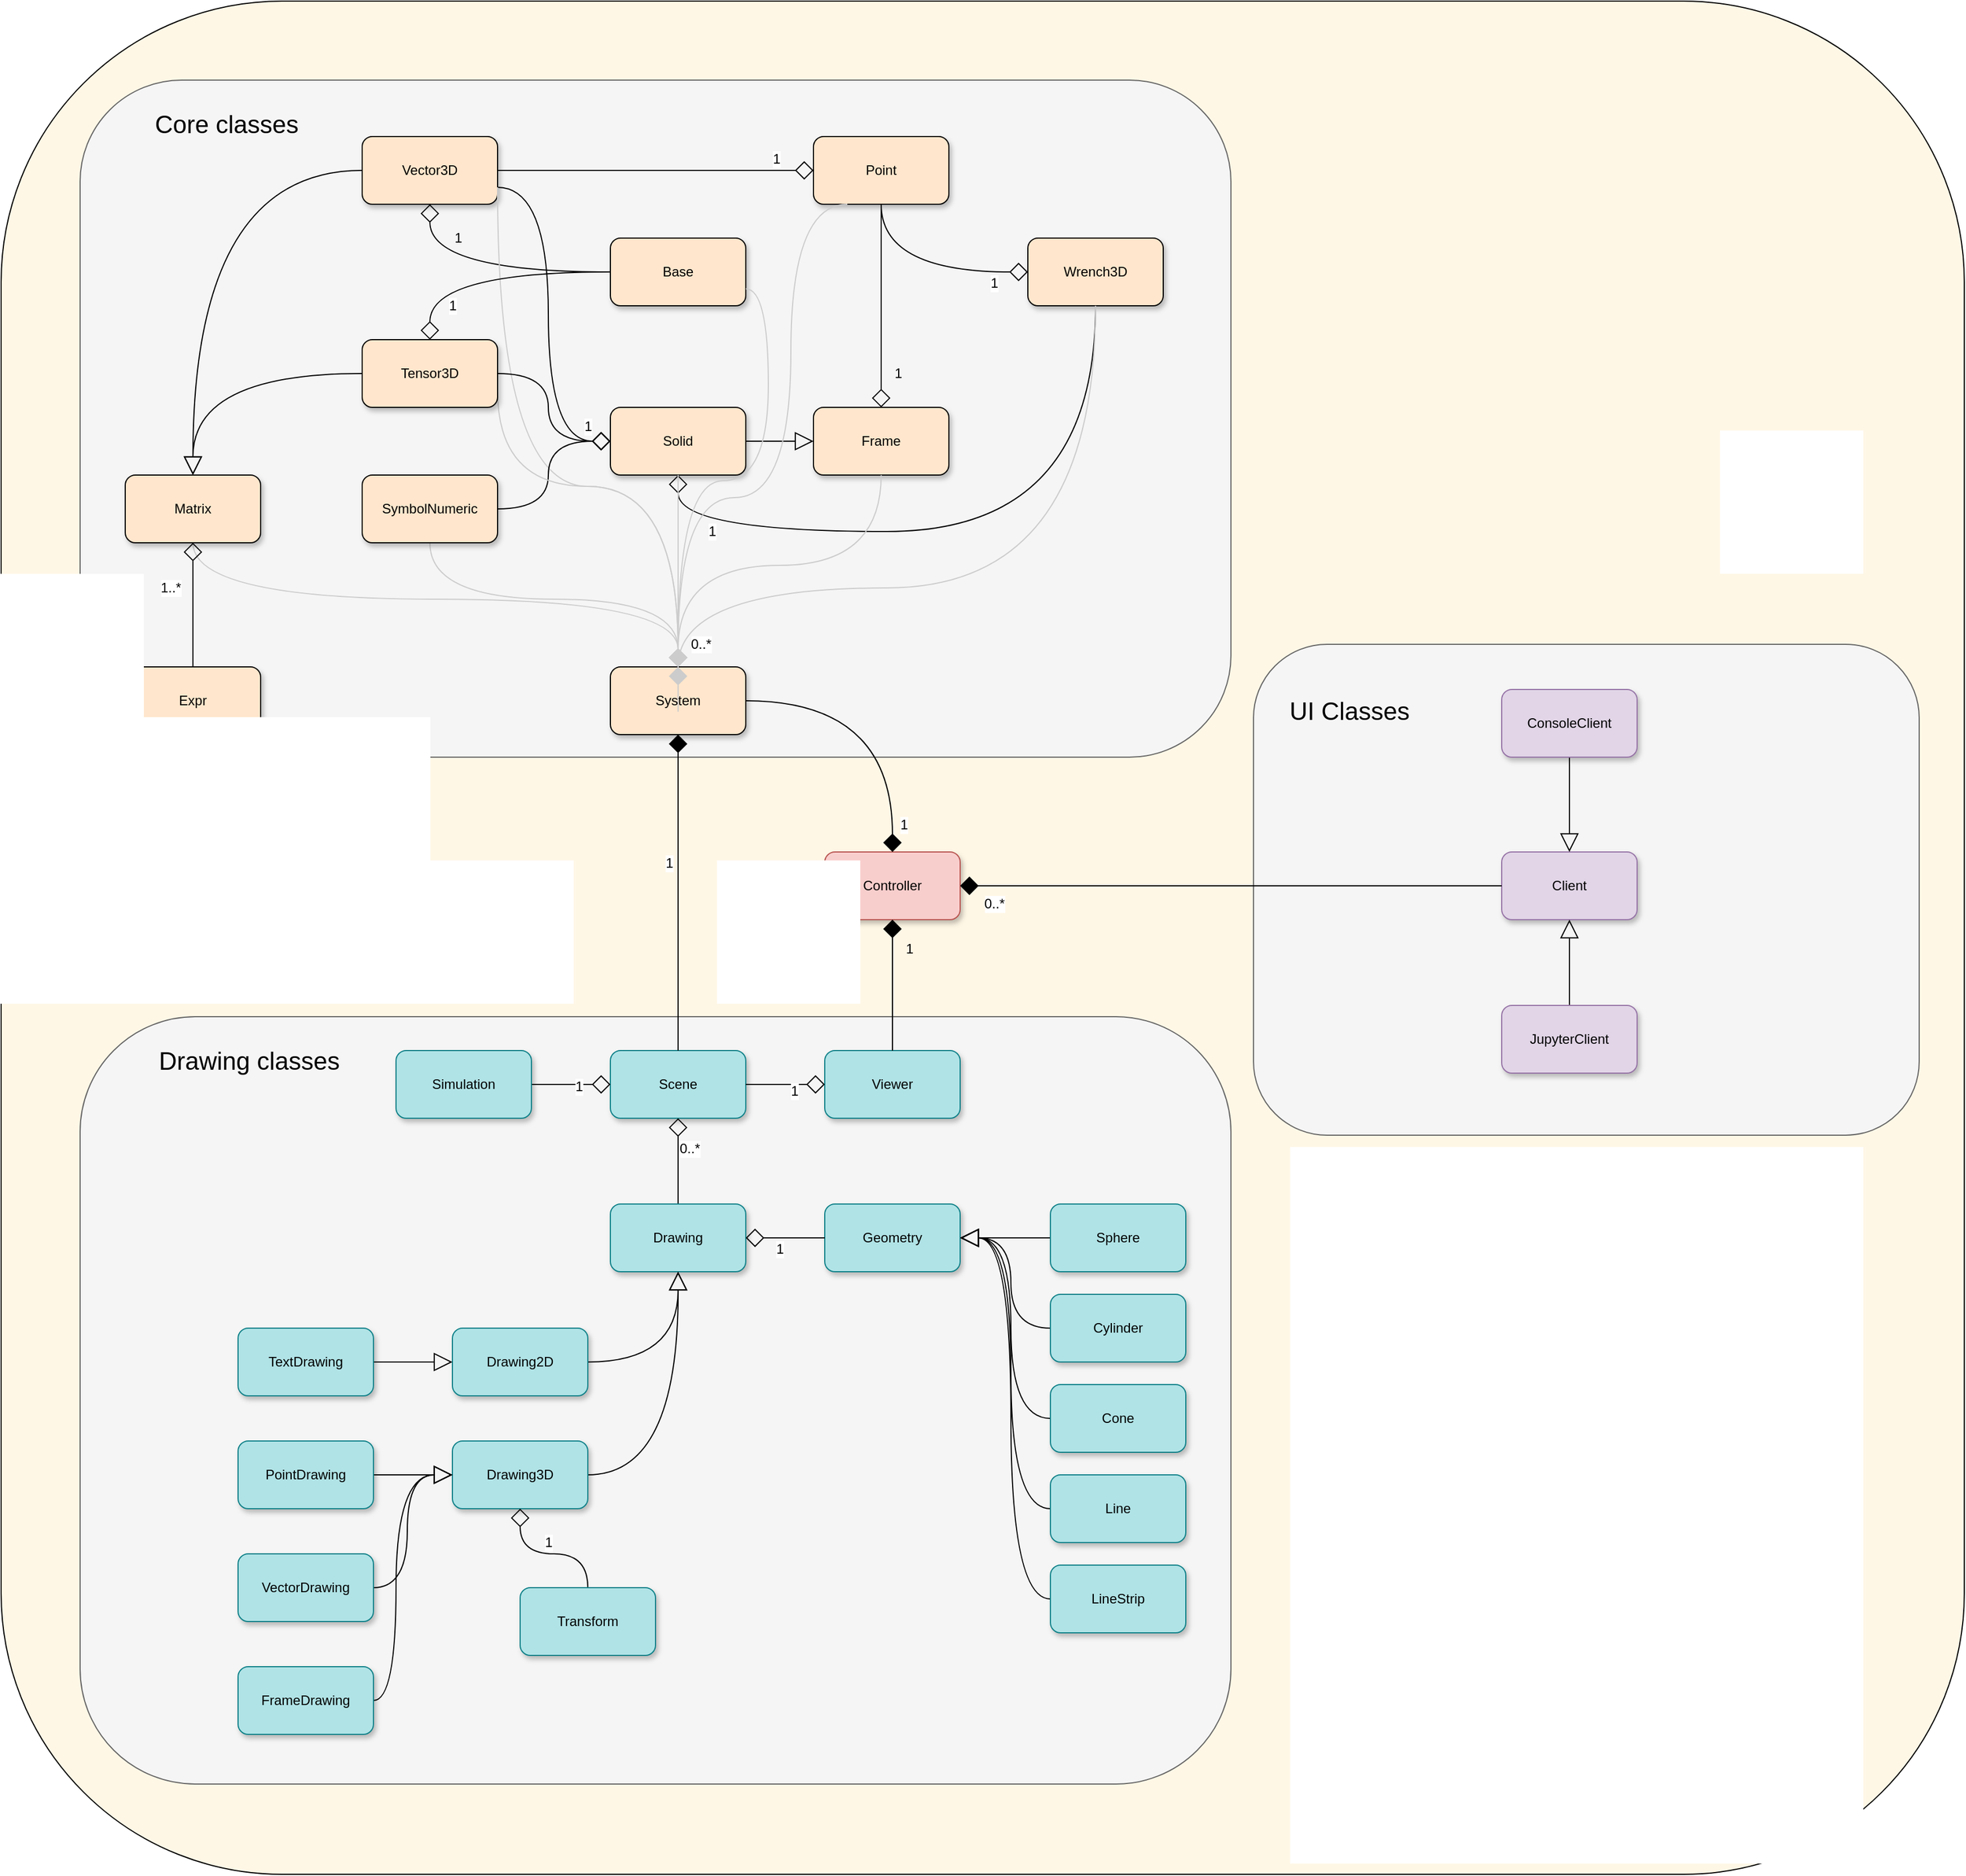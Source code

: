 <mxfile version="12.2.2" type="device" pages="1"><diagram id="jQUFaUFxUp1um-LLoZFN" name="Page-1"><mxGraphModel dx="1326" dy="940" grid="1" gridSize="10" guides="1" tooltips="1" connect="1" arrows="1" fold="1" page="1" pageScale="1" pageWidth="827" pageHeight="1169" math="0" shadow="0"><root><mxCell id="0"/><mxCell id="1" parent="0"/><mxCell id="CZpw75z-2LSkWzYETXVg-29" value="" style="rounded=1;whiteSpace=wrap;html=1;fillColor=#FFF7E6;" vertex="1" parent="1"><mxGeometry x="140" y="90" width="1740" height="1660" as="geometry"/></mxCell><mxCell id="CZpw75z-2LSkWzYETXVg-1" value="Controller" style="rounded=1;whiteSpace=wrap;html=1;fillColor=#f8cecc;strokeColor=#b85450;glass=0;shadow=1;comic=0;" vertex="1" parent="1"><mxGeometry x="870" y="844" width="120" height="60" as="geometry"/></mxCell><mxCell id="CZpw75z-2LSkWzYETXVg-5" value="" style="group" vertex="1" connectable="0" parent="1"><mxGeometry x="210" y="990" width="1020" height="680" as="geometry"/></mxCell><mxCell id="J6XcEcG9k9KOmh4SESpd-119" value="" style="rounded=1;whiteSpace=wrap;html=1;fillColor=#f5f5f5;strokeColor=#666666;fontColor=#333333;" parent="CZpw75z-2LSkWzYETXVg-5" vertex="1"><mxGeometry width="1020" height="680" as="geometry"/></mxCell><mxCell id="J6XcEcG9k9KOmh4SESpd-80" value="Scene" style="rounded=1;whiteSpace=wrap;html=1;fillColor=#b0e3e6;strokeColor=#0e8088;glass=0;shadow=1;comic=0;" parent="CZpw75z-2LSkWzYETXVg-5" vertex="1"><mxGeometry x="470" y="30" width="120" height="60" as="geometry"/></mxCell><mxCell id="J6XcEcG9k9KOmh4SESpd-81" value="Viewer" style="rounded=1;whiteSpace=wrap;html=1;fillColor=#b0e3e6;strokeColor=#0e8088;glass=0;shadow=1;comic=0;" parent="CZpw75z-2LSkWzYETXVg-5" vertex="1"><mxGeometry x="660" y="30" width="120" height="60" as="geometry"/></mxCell><mxCell id="J6XcEcG9k9KOmh4SESpd-76" style="edgeStyle=orthogonalEdgeStyle;curved=1;rounded=0;orthogonalLoop=1;jettySize=auto;html=1;exitX=1;exitY=0.5;exitDx=0;exitDy=0;entryX=0;entryY=0.5;entryDx=0;entryDy=0;endArrow=diamond;endFill=0;endSize=14;strokeWidth=1;" parent="CZpw75z-2LSkWzYETXVg-5" source="J6XcEcG9k9KOmh4SESpd-80" target="J6XcEcG9k9KOmh4SESpd-81" edge="1"><mxGeometry relative="1" as="geometry"><Array as="points"><mxPoint x="630" y="60"/><mxPoint x="630" y="60"/></Array></mxGeometry></mxCell><mxCell id="J6XcEcG9k9KOmh4SESpd-77" value="1" style="text;html=1;resizable=0;points=[];align=center;verticalAlign=middle;labelBackgroundColor=#ffffff;" parent="J6XcEcG9k9KOmh4SESpd-76" vertex="1" connectable="0"><mxGeometry x="0.288" y="-1" relative="1" as="geometry"><mxPoint x="-2" y="5" as="offset"/></mxGeometry></mxCell><mxCell id="J6XcEcG9k9KOmh4SESpd-83" value="Geometry" style="rounded=1;whiteSpace=wrap;html=1;fillColor=#b0e3e6;strokeColor=#0e8088;glass=0;shadow=1;comic=0;" parent="CZpw75z-2LSkWzYETXVg-5" vertex="1"><mxGeometry x="660" y="166" width="120" height="60" as="geometry"/></mxCell><mxCell id="J6XcEcG9k9KOmh4SESpd-84" style="edgeStyle=orthogonalEdgeStyle;curved=1;rounded=0;orthogonalLoop=1;jettySize=auto;html=1;endArrow=diamond;endFill=0;endSize=14;strokeWidth=1;entryX=0;entryY=0.5;entryDx=0;entryDy=0;exitX=1;exitY=0.5;exitDx=0;exitDy=0;" parent="CZpw75z-2LSkWzYETXVg-5" source="J6XcEcG9k9KOmh4SESpd-86" target="J6XcEcG9k9KOmh4SESpd-80" edge="1"><mxGeometry relative="1" as="geometry"><Array as="points"><mxPoint x="380" y="60"/><mxPoint x="380" y="60"/></Array><mxPoint x="370" y="136" as="sourcePoint"/><mxPoint x="370" y="76" as="targetPoint"/></mxGeometry></mxCell><mxCell id="J6XcEcG9k9KOmh4SESpd-85" value="1" style="text;html=1;resizable=0;points=[];align=center;verticalAlign=middle;labelBackgroundColor=#ffffff;" parent="J6XcEcG9k9KOmh4SESpd-84" vertex="1" connectable="0"><mxGeometry x="0.262" y="-2" relative="1" as="geometry"><mxPoint x="12" as="offset"/></mxGeometry></mxCell><mxCell id="J6XcEcG9k9KOmh4SESpd-86" value="Simulation" style="rounded=1;whiteSpace=wrap;html=1;fillColor=#b0e3e6;strokeColor=#0e8088;glass=0;shadow=1;comic=0;" parent="CZpw75z-2LSkWzYETXVg-5" vertex="1"><mxGeometry x="280" y="30" width="120" height="60" as="geometry"/></mxCell><mxCell id="J6XcEcG9k9KOmh4SESpd-87" style="edgeStyle=orthogonalEdgeStyle;curved=1;rounded=0;orthogonalLoop=1;jettySize=auto;html=1;exitX=0.5;exitY=0;exitDx=0;exitDy=0;entryX=0.5;entryY=1;entryDx=0;entryDy=0;endArrow=diamond;endFill=0;endSize=14;strokeWidth=1;" parent="CZpw75z-2LSkWzYETXVg-5" source="J6XcEcG9k9KOmh4SESpd-89" target="J6XcEcG9k9KOmh4SESpd-80" edge="1"><mxGeometry relative="1" as="geometry"><Array as="points"><mxPoint x="530" y="136"/><mxPoint x="530" y="136"/></Array></mxGeometry></mxCell><mxCell id="J6XcEcG9k9KOmh4SESpd-88" value="0..*" style="text;html=1;resizable=0;points=[];align=center;verticalAlign=middle;labelBackgroundColor=#ffffff;" parent="J6XcEcG9k9KOmh4SESpd-87" vertex="1" connectable="0"><mxGeometry x="0.25" y="-4" relative="1" as="geometry"><mxPoint x="6" y="-2" as="offset"/></mxGeometry></mxCell><mxCell id="J6XcEcG9k9KOmh4SESpd-89" value="Drawing" style="rounded=1;whiteSpace=wrap;html=1;fillColor=#b0e3e6;strokeColor=#0e8088;glass=0;shadow=1;comic=0;" parent="CZpw75z-2LSkWzYETXVg-5" vertex="1"><mxGeometry x="470" y="166" width="120" height="60" as="geometry"/></mxCell><mxCell id="J6XcEcG9k9KOmh4SESpd-82" value="1" style="edgeStyle=orthogonalEdgeStyle;curved=1;rounded=0;orthogonalLoop=1;jettySize=auto;html=1;exitX=0;exitY=0.5;exitDx=0;exitDy=0;entryX=1;entryY=0.5;entryDx=0;entryDy=0;endArrow=diamond;endFill=0;endSize=14;strokeWidth=1;fontSize=12;" parent="CZpw75z-2LSkWzYETXVg-5" source="J6XcEcG9k9KOmh4SESpd-83" target="J6XcEcG9k9KOmh4SESpd-89" edge="1"><mxGeometry x="0.143" y="10" relative="1" as="geometry"><mxPoint as="offset"/></mxGeometry></mxCell><mxCell id="J6XcEcG9k9KOmh4SESpd-90" style="edgeStyle=orthogonalEdgeStyle;curved=1;rounded=0;orthogonalLoop=1;jettySize=auto;html=1;exitX=1;exitY=0.5;exitDx=0;exitDy=0;entryX=0.5;entryY=1;entryDx=0;entryDy=0;endArrow=block;endFill=0;endSize=14;strokeWidth=1;" parent="CZpw75z-2LSkWzYETXVg-5" source="J6XcEcG9k9KOmh4SESpd-91" target="J6XcEcG9k9KOmh4SESpd-89" edge="1"><mxGeometry relative="1" as="geometry"/></mxCell><mxCell id="J6XcEcG9k9KOmh4SESpd-91" value="Drawing2D" style="rounded=1;whiteSpace=wrap;html=1;fillColor=#b0e3e6;strokeColor=#0e8088;glass=0;shadow=1;comic=0;" parent="CZpw75z-2LSkWzYETXVg-5" vertex="1"><mxGeometry x="330" y="276" width="120" height="60" as="geometry"/></mxCell><mxCell id="J6XcEcG9k9KOmh4SESpd-92" style="edgeStyle=orthogonalEdgeStyle;curved=1;rounded=0;orthogonalLoop=1;jettySize=auto;html=1;exitX=1;exitY=0.5;exitDx=0;exitDy=0;endArrow=block;endFill=0;endSize=14;strokeWidth=1;" parent="CZpw75z-2LSkWzYETXVg-5" source="J6XcEcG9k9KOmh4SESpd-93" edge="1"><mxGeometry relative="1" as="geometry"><mxPoint x="530" y="226" as="targetPoint"/></mxGeometry></mxCell><mxCell id="J6XcEcG9k9KOmh4SESpd-93" value="Drawing3D" style="rounded=1;whiteSpace=wrap;html=1;fillColor=#b0e3e6;strokeColor=#0e8088;glass=0;shadow=1;comic=0;" parent="CZpw75z-2LSkWzYETXVg-5" vertex="1"><mxGeometry x="330" y="376" width="120" height="60" as="geometry"/></mxCell><mxCell id="J6XcEcG9k9KOmh4SESpd-95" style="edgeStyle=orthogonalEdgeStyle;curved=1;rounded=0;orthogonalLoop=1;jettySize=auto;html=1;exitX=1;exitY=0.5;exitDx=0;exitDy=0;entryX=0;entryY=0.5;entryDx=0;entryDy=0;endArrow=block;endFill=0;endSize=14;strokeWidth=1;" parent="CZpw75z-2LSkWzYETXVg-5" source="J6XcEcG9k9KOmh4SESpd-96" target="J6XcEcG9k9KOmh4SESpd-91" edge="1"><mxGeometry relative="1" as="geometry"/></mxCell><mxCell id="J6XcEcG9k9KOmh4SESpd-96" value="TextDrawing" style="rounded=1;whiteSpace=wrap;html=1;fillColor=#b0e3e6;strokeColor=#0e8088;glass=0;shadow=1;comic=0;" parent="CZpw75z-2LSkWzYETXVg-5" vertex="1"><mxGeometry x="140" y="276" width="120" height="60" as="geometry"/></mxCell><mxCell id="J6XcEcG9k9KOmh4SESpd-97" style="edgeStyle=orthogonalEdgeStyle;curved=1;rounded=0;orthogonalLoop=1;jettySize=auto;html=1;exitX=0;exitY=0.5;exitDx=0;exitDy=0;entryX=1;entryY=0.5;entryDx=0;entryDy=0;endArrow=block;endFill=0;endSize=14;strokeWidth=1;" parent="CZpw75z-2LSkWzYETXVg-5" source="J6XcEcG9k9KOmh4SESpd-98" target="J6XcEcG9k9KOmh4SESpd-83" edge="1"><mxGeometry relative="1" as="geometry"/></mxCell><mxCell id="J6XcEcG9k9KOmh4SESpd-98" value="Sphere" style="rounded=1;whiteSpace=wrap;html=1;fillColor=#b0e3e6;strokeColor=#0e8088;glass=0;shadow=1;comic=0;" parent="CZpw75z-2LSkWzYETXVg-5" vertex="1"><mxGeometry x="860" y="166" width="120" height="60" as="geometry"/></mxCell><mxCell id="J6XcEcG9k9KOmh4SESpd-99" style="edgeStyle=orthogonalEdgeStyle;curved=1;rounded=0;orthogonalLoop=1;jettySize=auto;html=1;exitX=0;exitY=0.5;exitDx=0;exitDy=0;entryX=1;entryY=0.5;entryDx=0;entryDy=0;endArrow=block;endFill=0;endSize=14;strokeWidth=1;" parent="CZpw75z-2LSkWzYETXVg-5" source="J6XcEcG9k9KOmh4SESpd-100" target="J6XcEcG9k9KOmh4SESpd-83" edge="1"><mxGeometry relative="1" as="geometry"/></mxCell><mxCell id="J6XcEcG9k9KOmh4SESpd-100" value="Cylinder" style="rounded=1;whiteSpace=wrap;html=1;fillColor=#b0e3e6;strokeColor=#0e8088;glass=0;shadow=1;comic=0;" parent="CZpw75z-2LSkWzYETXVg-5" vertex="1"><mxGeometry x="860" y="246" width="120" height="60" as="geometry"/></mxCell><mxCell id="J6XcEcG9k9KOmh4SESpd-101" style="edgeStyle=orthogonalEdgeStyle;curved=1;rounded=0;orthogonalLoop=1;jettySize=auto;html=1;exitX=0;exitY=0.5;exitDx=0;exitDy=0;entryX=1;entryY=0.5;entryDx=0;entryDy=0;endArrow=block;endFill=0;endSize=14;strokeWidth=1;" parent="CZpw75z-2LSkWzYETXVg-5" source="J6XcEcG9k9KOmh4SESpd-102" target="J6XcEcG9k9KOmh4SESpd-83" edge="1"><mxGeometry relative="1" as="geometry"/></mxCell><mxCell id="J6XcEcG9k9KOmh4SESpd-102" value="Cone" style="rounded=1;whiteSpace=wrap;html=1;fillColor=#b0e3e6;strokeColor=#0e8088;glass=0;shadow=1;comic=0;" parent="CZpw75z-2LSkWzYETXVg-5" vertex="1"><mxGeometry x="860" y="326" width="120" height="60" as="geometry"/></mxCell><mxCell id="J6XcEcG9k9KOmh4SESpd-103" style="edgeStyle=orthogonalEdgeStyle;curved=1;rounded=0;orthogonalLoop=1;jettySize=auto;html=1;exitX=0;exitY=0.5;exitDx=0;exitDy=0;entryX=1;entryY=0.5;entryDx=0;entryDy=0;endArrow=block;endFill=0;endSize=14;strokeWidth=1;" parent="CZpw75z-2LSkWzYETXVg-5" source="J6XcEcG9k9KOmh4SESpd-104" target="J6XcEcG9k9KOmh4SESpd-83" edge="1"><mxGeometry relative="1" as="geometry"/></mxCell><mxCell id="J6XcEcG9k9KOmh4SESpd-104" value="Line" style="rounded=1;whiteSpace=wrap;html=1;fillColor=#b0e3e6;strokeColor=#0e8088;glass=0;shadow=1;comic=0;" parent="CZpw75z-2LSkWzYETXVg-5" vertex="1"><mxGeometry x="860" y="406" width="120" height="60" as="geometry"/></mxCell><mxCell id="J6XcEcG9k9KOmh4SESpd-105" style="edgeStyle=orthogonalEdgeStyle;curved=1;rounded=0;orthogonalLoop=1;jettySize=auto;html=1;exitX=0;exitY=0.5;exitDx=0;exitDy=0;entryX=1;entryY=0.5;entryDx=0;entryDy=0;endArrow=block;endFill=0;endSize=14;strokeWidth=1;" parent="CZpw75z-2LSkWzYETXVg-5" source="J6XcEcG9k9KOmh4SESpd-106" target="J6XcEcG9k9KOmh4SESpd-83" edge="1"><mxGeometry relative="1" as="geometry"/></mxCell><mxCell id="J6XcEcG9k9KOmh4SESpd-106" value="LineStrip" style="rounded=1;whiteSpace=wrap;html=1;fillColor=#b0e3e6;strokeColor=#0e8088;glass=0;shadow=1;comic=0;" parent="CZpw75z-2LSkWzYETXVg-5" vertex="1"><mxGeometry x="860" y="486" width="120" height="60" as="geometry"/></mxCell><mxCell id="J6XcEcG9k9KOmh4SESpd-107" value="1" style="edgeStyle=orthogonalEdgeStyle;curved=1;rounded=0;orthogonalLoop=1;jettySize=auto;html=1;exitX=0.5;exitY=0;exitDx=0;exitDy=0;entryX=0.5;entryY=1;entryDx=0;entryDy=0;endArrow=diamond;endFill=0;endSize=14;strokeWidth=1;fontSize=12;" parent="CZpw75z-2LSkWzYETXVg-5" source="J6XcEcG9k9KOmh4SESpd-108" target="J6XcEcG9k9KOmh4SESpd-93" edge="1"><mxGeometry y="-10" relative="1" as="geometry"><mxPoint as="offset"/></mxGeometry></mxCell><mxCell id="J6XcEcG9k9KOmh4SESpd-108" value="Transform" style="rounded=1;whiteSpace=wrap;html=1;fillColor=#b0e3e6;strokeColor=#0e8088;glass=0;shadow=1;comic=0;" parent="CZpw75z-2LSkWzYETXVg-5" vertex="1"><mxGeometry x="390" y="506" width="120" height="60" as="geometry"/></mxCell><mxCell id="J6XcEcG9k9KOmh4SESpd-109" style="edgeStyle=orthogonalEdgeStyle;curved=1;rounded=0;orthogonalLoop=1;jettySize=auto;html=1;exitX=1;exitY=0.5;exitDx=0;exitDy=0;entryX=0;entryY=0.5;entryDx=0;entryDy=0;endArrow=block;endFill=0;endSize=14;strokeWidth=1;" parent="CZpw75z-2LSkWzYETXVg-5" source="J6XcEcG9k9KOmh4SESpd-110" target="J6XcEcG9k9KOmh4SESpd-93" edge="1"><mxGeometry relative="1" as="geometry"/></mxCell><mxCell id="J6XcEcG9k9KOmh4SESpd-110" value="PointDrawing" style="rounded=1;whiteSpace=wrap;html=1;fillColor=#b0e3e6;strokeColor=#0e8088;glass=0;shadow=1;comic=0;" parent="CZpw75z-2LSkWzYETXVg-5" vertex="1"><mxGeometry x="140" y="376" width="120" height="60" as="geometry"/></mxCell><mxCell id="J6XcEcG9k9KOmh4SESpd-111" style="edgeStyle=orthogonalEdgeStyle;curved=1;rounded=0;orthogonalLoop=1;jettySize=auto;html=1;exitX=1;exitY=0.5;exitDx=0;exitDy=0;entryX=0;entryY=0.5;entryDx=0;entryDy=0;endArrow=block;endFill=0;endSize=14;strokeWidth=1;" parent="CZpw75z-2LSkWzYETXVg-5" source="J6XcEcG9k9KOmh4SESpd-112" target="J6XcEcG9k9KOmh4SESpd-93" edge="1"><mxGeometry relative="1" as="geometry"/></mxCell><mxCell id="J6XcEcG9k9KOmh4SESpd-112" value="VectorDrawing" style="rounded=1;whiteSpace=wrap;html=1;fillColor=#b0e3e6;strokeColor=#0e8088;glass=0;shadow=1;comic=0;" parent="CZpw75z-2LSkWzYETXVg-5" vertex="1"><mxGeometry x="140" y="476" width="120" height="60" as="geometry"/></mxCell><mxCell id="J6XcEcG9k9KOmh4SESpd-113" style="edgeStyle=orthogonalEdgeStyle;curved=1;rounded=0;orthogonalLoop=1;jettySize=auto;html=1;exitX=1;exitY=0.5;exitDx=0;exitDy=0;entryX=0;entryY=0.5;entryDx=0;entryDy=0;endArrow=block;endFill=0;endSize=14;strokeWidth=1;" parent="CZpw75z-2LSkWzYETXVg-5" source="J6XcEcG9k9KOmh4SESpd-114" target="J6XcEcG9k9KOmh4SESpd-93" edge="1"><mxGeometry relative="1" as="geometry"><Array as="points"><mxPoint x="280" y="606"/><mxPoint x="280" y="406"/></Array></mxGeometry></mxCell><mxCell id="J6XcEcG9k9KOmh4SESpd-114" value="FrameDrawing" style="rounded=1;whiteSpace=wrap;html=1;fillColor=#b0e3e6;strokeColor=#0e8088;glass=0;shadow=1;comic=0;" parent="CZpw75z-2LSkWzYETXVg-5" vertex="1"><mxGeometry x="140" y="576" width="120" height="60" as="geometry"/></mxCell><mxCell id="J6XcEcG9k9KOmh4SESpd-121" value="Drawing classes" style="text;html=1;strokeColor=none;fillColor=none;align=center;verticalAlign=middle;whiteSpace=wrap;rounded=0;fontSize=22;" parent="CZpw75z-2LSkWzYETXVg-5" vertex="1"><mxGeometry x="50" y="30" width="200" height="20" as="geometry"/></mxCell><mxCell id="CZpw75z-2LSkWzYETXVg-6" value="" style="group" vertex="1" connectable="0" parent="1"><mxGeometry x="210" y="160" width="1020" height="600" as="geometry"/></mxCell><mxCell id="J6XcEcG9k9KOmh4SESpd-118" value="" style="rounded=1;whiteSpace=wrap;html=1;fillColor=#f5f5f5;strokeColor=#666666;fontColor=#333333;" parent="CZpw75z-2LSkWzYETXVg-6" vertex="1"><mxGeometry width="1020" height="600" as="geometry"/></mxCell><mxCell id="J6XcEcG9k9KOmh4SESpd-6" value="Vector3D" style="rounded=1;whiteSpace=wrap;html=1;fillColor=#ffe6cc;strokeColor=#000000;glass=0;shadow=1;comic=0;" parent="CZpw75z-2LSkWzYETXVg-6" vertex="1"><mxGeometry x="250" y="50" width="120" height="60" as="geometry"/></mxCell><mxCell id="J6XcEcG9k9KOmh4SESpd-11" value="Wrench3D" style="rounded=1;whiteSpace=wrap;html=1;fillColor=#ffe6cc;strokeColor=#000000;glass=0;shadow=1;comic=0;" parent="CZpw75z-2LSkWzYETXVg-6" vertex="1"><mxGeometry x="840" y="140" width="120" height="60" as="geometry"/></mxCell><mxCell id="J6XcEcG9k9KOmh4SESpd-13" style="edgeStyle=orthogonalEdgeStyle;curved=1;rounded=0;orthogonalLoop=1;jettySize=auto;html=1;exitX=0.5;exitY=1;exitDx=0;exitDy=0;entryX=0;entryY=0.5;entryDx=0;entryDy=0;endArrow=diamond;endFill=0;endSize=14;strokeWidth=1;" parent="CZpw75z-2LSkWzYETXVg-6" source="J6XcEcG9k9KOmh4SESpd-16" target="J6XcEcG9k9KOmh4SESpd-11" edge="1"><mxGeometry relative="1" as="geometry"/></mxCell><mxCell id="J6XcEcG9k9KOmh4SESpd-14" value="1" style="text;html=1;resizable=0;points=[];align=center;verticalAlign=middle;labelBackgroundColor=#ffffff;" parent="J6XcEcG9k9KOmh4SESpd-13" vertex="1" connectable="0"><mxGeometry x="0.432" y="-2" relative="1" as="geometry"><mxPoint x="24" y="8" as="offset"/></mxGeometry></mxCell><mxCell id="J6XcEcG9k9KOmh4SESpd-16" value="Point" style="rounded=1;whiteSpace=wrap;html=1;fillColor=#ffe6cc;strokeColor=#000000;glass=0;shadow=1;comic=0;" parent="CZpw75z-2LSkWzYETXVg-6" vertex="1"><mxGeometry x="650" y="50" width="120" height="60" as="geometry"/></mxCell><mxCell id="J6XcEcG9k9KOmh4SESpd-3" style="edgeStyle=orthogonalEdgeStyle;curved=1;rounded=0;orthogonalLoop=1;jettySize=auto;html=1;exitX=1;exitY=0.5;exitDx=0;exitDy=0;entryX=0;entryY=0.5;entryDx=0;entryDy=0;endArrow=diamond;endFill=0;endSize=14;strokeWidth=1;" parent="CZpw75z-2LSkWzYETXVg-6" source="J6XcEcG9k9KOmh4SESpd-6" target="J6XcEcG9k9KOmh4SESpd-16" edge="1"><mxGeometry relative="1" as="geometry"/></mxCell><mxCell id="J6XcEcG9k9KOmh4SESpd-4" value="1" style="text;html=1;resizable=0;points=[];align=center;verticalAlign=middle;labelBackgroundColor=#ffffff;" parent="J6XcEcG9k9KOmh4SESpd-3" vertex="1" connectable="0"><mxGeometry x="-0.893" y="1" relative="1" as="geometry"><mxPoint x="232" y="-9" as="offset"/></mxGeometry></mxCell><mxCell id="J6XcEcG9k9KOmh4SESpd-17" style="edgeStyle=orthogonalEdgeStyle;curved=1;rounded=0;orthogonalLoop=1;jettySize=auto;html=1;exitX=0;exitY=0.5;exitDx=0;exitDy=0;entryX=0.5;entryY=1;entryDx=0;entryDy=0;endArrow=diamond;endFill=0;endSize=14;strokeWidth=1;" parent="CZpw75z-2LSkWzYETXVg-6" source="J6XcEcG9k9KOmh4SESpd-21" target="J6XcEcG9k9KOmh4SESpd-6" edge="1"><mxGeometry relative="1" as="geometry"/></mxCell><mxCell id="J6XcEcG9k9KOmh4SESpd-21" value="Base" style="rounded=1;whiteSpace=wrap;html=1;fillColor=#ffe6cc;strokeColor=#000000;glass=0;shadow=1;comic=0;" parent="CZpw75z-2LSkWzYETXVg-6" vertex="1"><mxGeometry x="470" y="140" width="120" height="60" as="geometry"/></mxCell><mxCell id="J6XcEcG9k9KOmh4SESpd-23" value="Frame" style="rounded=1;whiteSpace=wrap;html=1;fillColor=#ffe6cc;strokeColor=#000000;glass=0;shadow=1;comic=0;" parent="CZpw75z-2LSkWzYETXVg-6" vertex="1"><mxGeometry x="650" y="290" width="120" height="60" as="geometry"/></mxCell><mxCell id="J6XcEcG9k9KOmh4SESpd-12" style="edgeStyle=orthogonalEdgeStyle;curved=1;rounded=0;orthogonalLoop=1;jettySize=auto;html=1;exitX=0.5;exitY=1;exitDx=0;exitDy=0;entryX=0.5;entryY=0;entryDx=0;entryDy=0;endArrow=diamond;endFill=0;endSize=14;strokeWidth=1;" parent="CZpw75z-2LSkWzYETXVg-6" source="J6XcEcG9k9KOmh4SESpd-16" target="J6XcEcG9k9KOmh4SESpd-23" edge="1"><mxGeometry relative="1" as="geometry"/></mxCell><mxCell id="J6XcEcG9k9KOmh4SESpd-24" style="edgeStyle=orthogonalEdgeStyle;curved=1;rounded=0;orthogonalLoop=1;jettySize=auto;html=1;exitX=1;exitY=0.5;exitDx=0;exitDy=0;endArrow=block;endFill=0;endSize=14;strokeWidth=1;" parent="CZpw75z-2LSkWzYETXVg-6" source="J6XcEcG9k9KOmh4SESpd-26" target="J6XcEcG9k9KOmh4SESpd-23" edge="1"><mxGeometry relative="1" as="geometry"><Array as="points"><mxPoint x="750" y="320"/></Array></mxGeometry></mxCell><mxCell id="J6XcEcG9k9KOmh4SESpd-26" value="Solid" style="rounded=1;whiteSpace=wrap;html=1;fillColor=#ffe6cc;strokeColor=#000000;glass=0;shadow=1;comic=0;" parent="CZpw75z-2LSkWzYETXVg-6" vertex="1"><mxGeometry x="470" y="290" width="120" height="60" as="geometry"/></mxCell><mxCell id="J6XcEcG9k9KOmh4SESpd-1" style="edgeStyle=orthogonalEdgeStyle;curved=1;rounded=0;orthogonalLoop=1;jettySize=auto;html=1;exitX=1;exitY=0.75;exitDx=0;exitDy=0;entryX=0;entryY=0.5;entryDx=0;entryDy=0;endArrow=diamond;endFill=0;endSize=14;strokeWidth=1;" parent="CZpw75z-2LSkWzYETXVg-6" source="J6XcEcG9k9KOmh4SESpd-6" target="J6XcEcG9k9KOmh4SESpd-26" edge="1"><mxGeometry relative="1" as="geometry"/></mxCell><mxCell id="J6XcEcG9k9KOmh4SESpd-7" style="edgeStyle=orthogonalEdgeStyle;curved=1;rounded=0;orthogonalLoop=1;jettySize=auto;html=1;exitX=0.5;exitY=1;exitDx=0;exitDy=0;entryX=0.5;entryY=1;entryDx=0;entryDy=0;endArrow=diamond;endFill=0;endSize=14;strokeWidth=1;" parent="CZpw75z-2LSkWzYETXVg-6" source="J6XcEcG9k9KOmh4SESpd-11" target="J6XcEcG9k9KOmh4SESpd-26" edge="1"><mxGeometry relative="1" as="geometry"><Array as="points"><mxPoint x="900" y="400"/><mxPoint x="530" y="400"/></Array></mxGeometry></mxCell><mxCell id="J6XcEcG9k9KOmh4SESpd-8" value="1" style="text;html=1;resizable=0;points=[];align=center;verticalAlign=middle;labelBackgroundColor=#ffffff;" parent="J6XcEcG9k9KOmh4SESpd-7" vertex="1" connectable="0"><mxGeometry x="0.736" y="-14" relative="1" as="geometry"><mxPoint x="-2" y="14" as="offset"/></mxGeometry></mxCell><mxCell id="J6XcEcG9k9KOmh4SESpd-27" value="System" style="rounded=1;whiteSpace=wrap;html=1;fillColor=#ffe6cc;strokeColor=#000000;glass=0;shadow=1;comic=0;" parent="CZpw75z-2LSkWzYETXVg-6" vertex="1"><mxGeometry x="470" y="520" width="120" height="60" as="geometry"/></mxCell><mxCell id="J6XcEcG9k9KOmh4SESpd-5" style="edgeStyle=orthogonalEdgeStyle;curved=1;rounded=0;orthogonalLoop=1;jettySize=auto;html=1;exitX=1;exitY=0.75;exitDx=0;exitDy=0;entryX=0.5;entryY=0;entryDx=0;entryDy=0;endArrow=diamond;endFill=1;endSize=14;strokeColor=#CCCCCC;strokeWidth=1;" parent="CZpw75z-2LSkWzYETXVg-6" source="J6XcEcG9k9KOmh4SESpd-6" target="J6XcEcG9k9KOmh4SESpd-27" edge="1"><mxGeometry relative="1" as="geometry"><Array as="points"><mxPoint x="370" y="360"/><mxPoint x="530" y="360"/></Array></mxGeometry></mxCell><mxCell id="J6XcEcG9k9KOmh4SESpd-9" style="edgeStyle=orthogonalEdgeStyle;curved=1;rounded=0;orthogonalLoop=1;jettySize=auto;html=1;exitX=0.5;exitY=1;exitDx=0;exitDy=0;endArrow=diamond;endFill=1;endSize=14;strokeColor=#CCCCCC;strokeWidth=1;entryX=0.5;entryY=0;entryDx=0;entryDy=0;" parent="CZpw75z-2LSkWzYETXVg-6" source="J6XcEcG9k9KOmh4SESpd-11" target="J6XcEcG9k9KOmh4SESpd-27" edge="1"><mxGeometry relative="1" as="geometry"><mxPoint x="530" y="560" as="targetPoint"/><Array as="points"><mxPoint x="900" y="450"/><mxPoint x="530" y="450"/><mxPoint x="530" y="590"/></Array></mxGeometry></mxCell><mxCell id="J6XcEcG9k9KOmh4SESpd-10" value="0..*" style="text;html=1;resizable=0;points=[];align=center;verticalAlign=middle;labelBackgroundColor=#ffffff;" parent="J6XcEcG9k9KOmh4SESpd-9" vertex="1" connectable="0"><mxGeometry x="0.561" y="23" relative="1" as="geometry"><mxPoint x="-3" y="22" as="offset"/></mxGeometry></mxCell><mxCell id="J6XcEcG9k9KOmh4SESpd-15" style="edgeStyle=orthogonalEdgeStyle;curved=1;rounded=0;orthogonalLoop=1;jettySize=auto;html=1;exitX=0.25;exitY=1;exitDx=0;exitDy=0;entryX=0.5;entryY=0;entryDx=0;entryDy=0;endArrow=diamond;endFill=1;endSize=14;strokeColor=#CCCCCC;strokeWidth=1;" parent="CZpw75z-2LSkWzYETXVg-6" source="J6XcEcG9k9KOmh4SESpd-16" target="J6XcEcG9k9KOmh4SESpd-27" edge="1"><mxGeometry relative="1" as="geometry"><Array as="points"><mxPoint x="630" y="110"/><mxPoint x="630" y="370"/><mxPoint x="530" y="370"/></Array></mxGeometry></mxCell><mxCell id="J6XcEcG9k9KOmh4SESpd-20" style="edgeStyle=orthogonalEdgeStyle;curved=1;rounded=0;orthogonalLoop=1;jettySize=auto;html=1;exitX=1;exitY=0.75;exitDx=0;exitDy=0;entryX=0.5;entryY=0;entryDx=0;entryDy=0;endArrow=diamond;endFill=1;endSize=14;strokeColor=#CCCCCC;strokeWidth=1;" parent="CZpw75z-2LSkWzYETXVg-6" source="J6XcEcG9k9KOmh4SESpd-21" target="J6XcEcG9k9KOmh4SESpd-27" edge="1"><mxGeometry relative="1" as="geometry"/></mxCell><mxCell id="J6XcEcG9k9KOmh4SESpd-22" style="edgeStyle=orthogonalEdgeStyle;curved=1;rounded=0;orthogonalLoop=1;jettySize=auto;html=1;exitX=0.5;exitY=1;exitDx=0;exitDy=0;entryX=0.5;entryY=0;entryDx=0;entryDy=0;endArrow=diamond;endFill=1;endSize=14;strokeColor=#CCCCCC;strokeWidth=1;" parent="CZpw75z-2LSkWzYETXVg-6" source="J6XcEcG9k9KOmh4SESpd-23" target="J6XcEcG9k9KOmh4SESpd-27" edge="1"><mxGeometry relative="1" as="geometry"/></mxCell><mxCell id="J6XcEcG9k9KOmh4SESpd-25" style="edgeStyle=orthogonalEdgeStyle;curved=1;rounded=0;orthogonalLoop=1;jettySize=auto;html=1;exitX=0.5;exitY=1;exitDx=0;exitDy=0;entryX=0.5;entryY=0;entryDx=0;entryDy=0;endArrow=diamond;endFill=1;endSize=14;strokeColor=#CCCCCC;strokeWidth=1;" parent="CZpw75z-2LSkWzYETXVg-6" source="J6XcEcG9k9KOmh4SESpd-26" target="J6XcEcG9k9KOmh4SESpd-27" edge="1"><mxGeometry relative="1" as="geometry"/></mxCell><mxCell id="J6XcEcG9k9KOmh4SESpd-28" style="edgeStyle=orthogonalEdgeStyle;curved=1;rounded=0;orthogonalLoop=1;jettySize=auto;html=1;exitX=1;exitY=0.5;exitDx=0;exitDy=0;entryX=0;entryY=0.5;entryDx=0;entryDy=0;endArrow=diamond;endFill=0;endSize=14;strokeWidth=1;" parent="CZpw75z-2LSkWzYETXVg-6" source="J6XcEcG9k9KOmh4SESpd-30" target="J6XcEcG9k9KOmh4SESpd-26" edge="1"><mxGeometry relative="1" as="geometry"/></mxCell><mxCell id="J6XcEcG9k9KOmh4SESpd-29" style="edgeStyle=orthogonalEdgeStyle;curved=1;rounded=0;orthogonalLoop=1;jettySize=auto;html=1;exitX=0.5;exitY=1;exitDx=0;exitDy=0;entryX=0.5;entryY=0;entryDx=0;entryDy=0;endArrow=diamond;endFill=1;endSize=14;strokeWidth=1;fillColor=none;strokeColor=#CCCCCC;" parent="CZpw75z-2LSkWzYETXVg-6" source="J6XcEcG9k9KOmh4SESpd-30" target="J6XcEcG9k9KOmh4SESpd-27" edge="1"><mxGeometry relative="1" as="geometry"/></mxCell><mxCell id="J6XcEcG9k9KOmh4SESpd-30" value="SymbolNumeric" style="rounded=1;whiteSpace=wrap;html=1;fillColor=#ffe6cc;strokeColor=#000000;glass=0;shadow=1;comic=0;" parent="CZpw75z-2LSkWzYETXVg-6" vertex="1"><mxGeometry x="250" y="350" width="120" height="60" as="geometry"/></mxCell><mxCell id="J6XcEcG9k9KOmh4SESpd-31" style="edgeStyle=orthogonalEdgeStyle;curved=1;rounded=0;orthogonalLoop=1;jettySize=auto;html=1;exitX=0.5;exitY=1;exitDx=0;exitDy=0;entryX=0.5;entryY=0;entryDx=0;entryDy=0;endArrow=diamond;endFill=1;endSize=14;strokeColor=#CCCCCC;strokeWidth=1;" parent="CZpw75z-2LSkWzYETXVg-6" source="J6XcEcG9k9KOmh4SESpd-32" target="J6XcEcG9k9KOmh4SESpd-27" edge="1"><mxGeometry relative="1" as="geometry"/></mxCell><mxCell id="J6XcEcG9k9KOmh4SESpd-32" value="Matrix" style="rounded=1;whiteSpace=wrap;html=1;fillColor=#ffe6cc;strokeColor=#000000;glass=0;shadow=1;comic=0;" parent="CZpw75z-2LSkWzYETXVg-6" vertex="1"><mxGeometry x="40" y="350" width="120" height="60" as="geometry"/></mxCell><mxCell id="J6XcEcG9k9KOmh4SESpd-2" style="edgeStyle=orthogonalEdgeStyle;curved=1;rounded=0;orthogonalLoop=1;jettySize=auto;html=1;exitX=0;exitY=0.5;exitDx=0;exitDy=0;entryX=0.5;entryY=0;entryDx=0;entryDy=0;endArrow=block;endFill=0;endSize=14;strokeWidth=1;" parent="CZpw75z-2LSkWzYETXVg-6" source="J6XcEcG9k9KOmh4SESpd-6" target="J6XcEcG9k9KOmh4SESpd-32" edge="1"><mxGeometry relative="1" as="geometry"/></mxCell><mxCell id="J6XcEcG9k9KOmh4SESpd-33" style="edgeStyle=orthogonalEdgeStyle;curved=1;rounded=0;orthogonalLoop=1;jettySize=auto;html=1;exitX=1;exitY=0.5;exitDx=0;exitDy=0;entryX=0;entryY=0.5;entryDx=0;entryDy=0;endArrow=diamond;endFill=0;endSize=14;strokeWidth=1;" parent="CZpw75z-2LSkWzYETXVg-6" source="J6XcEcG9k9KOmh4SESpd-36" target="J6XcEcG9k9KOmh4SESpd-26" edge="1"><mxGeometry relative="1" as="geometry"/></mxCell><mxCell id="J6XcEcG9k9KOmh4SESpd-34" style="edgeStyle=orthogonalEdgeStyle;curved=1;rounded=0;orthogonalLoop=1;jettySize=auto;html=1;exitX=0;exitY=0.5;exitDx=0;exitDy=0;entryX=0.5;entryY=0;entryDx=0;entryDy=0;endArrow=block;endFill=0;endSize=14;strokeWidth=1;" parent="CZpw75z-2LSkWzYETXVg-6" source="J6XcEcG9k9KOmh4SESpd-36" target="J6XcEcG9k9KOmh4SESpd-32" edge="1"><mxGeometry relative="1" as="geometry"/></mxCell><mxCell id="J6XcEcG9k9KOmh4SESpd-35" style="edgeStyle=orthogonalEdgeStyle;curved=1;rounded=0;orthogonalLoop=1;jettySize=auto;html=1;exitX=1;exitY=0.75;exitDx=0;exitDy=0;entryX=0.5;entryY=0;entryDx=0;entryDy=0;endArrow=diamond;endFill=1;endSize=14;strokeColor=#CCCCCC;strokeWidth=1;" parent="CZpw75z-2LSkWzYETXVg-6" source="J6XcEcG9k9KOmh4SESpd-36" target="J6XcEcG9k9KOmh4SESpd-27" edge="1"><mxGeometry relative="1" as="geometry"><Array as="points"><mxPoint x="370" y="360"/><mxPoint x="530" y="360"/></Array></mxGeometry></mxCell><mxCell id="J6XcEcG9k9KOmh4SESpd-36" value="Tensor3D" style="rounded=1;whiteSpace=wrap;html=1;fillColor=#ffe6cc;strokeColor=#000000;glass=0;shadow=1;comic=0;" parent="CZpw75z-2LSkWzYETXVg-6" vertex="1"><mxGeometry x="250" y="230" width="120" height="60" as="geometry"/></mxCell><mxCell id="J6XcEcG9k9KOmh4SESpd-18" style="edgeStyle=orthogonalEdgeStyle;curved=1;rounded=0;orthogonalLoop=1;jettySize=auto;html=1;exitX=0;exitY=0.5;exitDx=0;exitDy=0;entryX=0.5;entryY=0;entryDx=0;entryDy=0;endArrow=diamond;endFill=0;endSize=14;strokeWidth=1;" parent="CZpw75z-2LSkWzYETXVg-6" source="J6XcEcG9k9KOmh4SESpd-21" target="J6XcEcG9k9KOmh4SESpd-36" edge="1"><mxGeometry relative="1" as="geometry"/></mxCell><mxCell id="J6XcEcG9k9KOmh4SESpd-19" value="1" style="text;html=1;resizable=0;points=[];align=center;verticalAlign=middle;labelBackgroundColor=#ffffff;" parent="J6XcEcG9k9KOmh4SESpd-18" vertex="1" connectable="0"><mxGeometry x="0.7" y="13" relative="1" as="geometry"><mxPoint x="7" y="3" as="offset"/></mxGeometry></mxCell><mxCell id="J6XcEcG9k9KOmh4SESpd-37" style="edgeStyle=orthogonalEdgeStyle;curved=1;rounded=0;orthogonalLoop=1;jettySize=auto;html=1;exitX=0.5;exitY=0;exitDx=0;exitDy=0;entryX=0.5;entryY=1;entryDx=0;entryDy=0;endArrow=diamond;endFill=0;endSize=14;strokeWidth=1;" parent="CZpw75z-2LSkWzYETXVg-6" source="J6XcEcG9k9KOmh4SESpd-39" target="J6XcEcG9k9KOmh4SESpd-32" edge="1"><mxGeometry relative="1" as="geometry"/></mxCell><mxCell id="J6XcEcG9k9KOmh4SESpd-38" value="1..*" style="text;html=1;resizable=0;points=[];align=center;verticalAlign=middle;labelBackgroundColor=#ffffff;" parent="J6XcEcG9k9KOmh4SESpd-37" vertex="1" connectable="0"><mxGeometry x="-0.309" y="-1" relative="1" as="geometry"><mxPoint x="-21" y="-32" as="offset"/></mxGeometry></mxCell><mxCell id="J6XcEcG9k9KOmh4SESpd-39" value="Expr" style="rounded=1;whiteSpace=wrap;html=1;fillColor=#ffe6cc;strokeColor=#000000;glass=0;shadow=1;comic=0;" parent="CZpw75z-2LSkWzYETXVg-6" vertex="1"><mxGeometry x="40" y="520" width="120" height="60" as="geometry"/></mxCell><mxCell id="J6XcEcG9k9KOmh4SESpd-40" value="1" style="text;html=1;resizable=0;points=[];autosize=1;align=left;verticalAlign=top;spacingTop=-4;" parent="CZpw75z-2LSkWzYETXVg-6" vertex="1"><mxGeometry x="330" y="130" width="20" height="20" as="geometry"/></mxCell><mxCell id="J6XcEcG9k9KOmh4SESpd-41" value="1" style="text;html=1;resizable=0;points=[];align=center;verticalAlign=middle;labelBackgroundColor=#ffffff;" parent="CZpw75z-2LSkWzYETXVg-6" vertex="1" connectable="0"><mxGeometry x="430" y="330" as="geometry"><mxPoint x="20" y="-23" as="offset"/></mxGeometry></mxCell><mxCell id="J6XcEcG9k9KOmh4SESpd-42" value="1" style="text;html=1;resizable=0;points=[];autosize=1;align=left;verticalAlign=top;spacingTop=-4;" parent="CZpw75z-2LSkWzYETXVg-6" vertex="1"><mxGeometry x="720" y="250" width="20" height="20" as="geometry"/></mxCell><mxCell id="J6XcEcG9k9KOmh4SESpd-122" value="Core classes" style="text;html=1;strokeColor=none;fillColor=none;align=center;verticalAlign=middle;whiteSpace=wrap;rounded=0;fontSize=22;" parent="CZpw75z-2LSkWzYETXVg-6" vertex="1"><mxGeometry x="30" y="30" width="200" height="20" as="geometry"/></mxCell><mxCell id="J6XcEcG9k9KOmh4SESpd-78" style="edgeStyle=orthogonalEdgeStyle;curved=1;rounded=0;orthogonalLoop=1;jettySize=auto;html=1;exitX=0.5;exitY=0;exitDx=0;exitDy=0;entryX=0.5;entryY=1;entryDx=0;entryDy=0;endArrow=diamond;endFill=1;endSize=14;strokeWidth=1;" parent="1" source="J6XcEcG9k9KOmh4SESpd-80" target="J6XcEcG9k9KOmh4SESpd-27" edge="1"><mxGeometry relative="1" as="geometry"><Array as="points"><mxPoint x="740" y="1020"/></Array></mxGeometry></mxCell><mxCell id="J6XcEcG9k9KOmh4SESpd-79" value="1" style="text;html=1;resizable=0;points=[];align=center;verticalAlign=middle;labelBackgroundColor=#ffffff;" parent="J6XcEcG9k9KOmh4SESpd-78" vertex="1" connectable="0"><mxGeometry x="0.267" y="5" relative="1" as="geometry"><mxPoint x="-3" y="11" as="offset"/></mxGeometry></mxCell><mxCell id="CZpw75z-2LSkWzYETXVg-9" style="edgeStyle=orthogonalEdgeStyle;curved=1;rounded=0;orthogonalLoop=1;jettySize=auto;html=1;exitX=1;exitY=0.5;exitDx=0;exitDy=0;entryX=0.5;entryY=0;entryDx=0;entryDy=0;endArrow=diamond;endFill=1;endSize=14;strokeWidth=1;" edge="1" parent="1" source="J6XcEcG9k9KOmh4SESpd-27" target="CZpw75z-2LSkWzYETXVg-1"><mxGeometry relative="1" as="geometry"/></mxCell><mxCell id="CZpw75z-2LSkWzYETXVg-22" value="1" style="text;html=1;resizable=0;points=[];align=center;verticalAlign=middle;labelBackgroundColor=#ffffff;" vertex="1" connectable="0" parent="CZpw75z-2LSkWzYETXVg-9"><mxGeometry x="0.727" y="-2" relative="1" as="geometry"><mxPoint x="12" y="12" as="offset"/></mxGeometry></mxCell><mxCell id="CZpw75z-2LSkWzYETXVg-10" style="edgeStyle=orthogonalEdgeStyle;curved=1;rounded=0;orthogonalLoop=1;jettySize=auto;html=1;exitX=0.5;exitY=0;exitDx=0;exitDy=0;entryX=0.5;entryY=1;entryDx=0;entryDy=0;endArrow=diamond;endFill=1;endSize=14;strokeWidth=1;" edge="1" parent="1" source="J6XcEcG9k9KOmh4SESpd-81" target="CZpw75z-2LSkWzYETXVg-1"><mxGeometry relative="1" as="geometry"/></mxCell><mxCell id="CZpw75z-2LSkWzYETXVg-23" value="1" style="text;html=1;resizable=0;points=[];autosize=1;align=left;verticalAlign=top;spacingTop=-4;" vertex="1" parent="1"><mxGeometry x="940" y="920" width="20" height="20" as="geometry"/></mxCell><mxCell id="CZpw75z-2LSkWzYETXVg-24" value="" style="rounded=1;whiteSpace=wrap;html=1;fillColor=#f5f5f5;strokeColor=#666666;fontColor=#333333;" vertex="1" parent="1"><mxGeometry x="1250" y="660" width="590" height="435" as="geometry"/></mxCell><mxCell id="CZpw75z-2LSkWzYETXVg-12" value="Client" style="rounded=1;whiteSpace=wrap;html=1;fillColor=#e1d5e7;strokeColor=#9673a6;glass=0;shadow=1;comic=0;" vertex="1" parent="1"><mxGeometry x="1470" y="844" width="120" height="60" as="geometry"/></mxCell><mxCell id="CZpw75z-2LSkWzYETXVg-13" style="edgeStyle=orthogonalEdgeStyle;curved=1;rounded=0;orthogonalLoop=1;jettySize=auto;html=1;exitX=0.5;exitY=1;exitDx=0;exitDy=0;endArrow=block;endFill=0;endSize=14;strokeWidth=1;" edge="1" parent="1" source="CZpw75z-2LSkWzYETXVg-14" target="CZpw75z-2LSkWzYETXVg-12"><mxGeometry relative="1" as="geometry"><mxPoint x="1470" y="980" as="targetPoint"/></mxGeometry></mxCell><mxCell id="CZpw75z-2LSkWzYETXVg-14" value="ConsoleClient" style="rounded=1;whiteSpace=wrap;html=1;fillColor=#e1d5e7;strokeColor=#9673a6;glass=0;shadow=1;comic=0;" vertex="1" parent="1"><mxGeometry x="1470" y="700" width="120" height="60" as="geometry"/></mxCell><mxCell id="CZpw75z-2LSkWzYETXVg-15" style="edgeStyle=orthogonalEdgeStyle;curved=1;rounded=0;orthogonalLoop=1;jettySize=auto;html=1;exitX=0.5;exitY=0;exitDx=0;exitDy=0;entryX=0.5;entryY=1;entryDx=0;entryDy=0;endArrow=block;endFill=0;endSize=14;strokeWidth=1;" edge="1" parent="1" source="CZpw75z-2LSkWzYETXVg-16" target="CZpw75z-2LSkWzYETXVg-12"><mxGeometry relative="1" as="geometry"/></mxCell><mxCell id="CZpw75z-2LSkWzYETXVg-16" value="JupyterClient" style="rounded=1;whiteSpace=wrap;html=1;fillColor=#e1d5e7;strokeColor=#9673a6;glass=0;shadow=1;comic=0;" vertex="1" parent="1"><mxGeometry x="1470" y="980" width="120" height="60" as="geometry"/></mxCell><mxCell id="CZpw75z-2LSkWzYETXVg-26" value="&lt;font style=&quot;font-size: 22px&quot;&gt;UI Classes&lt;/font&gt;" style="text;html=1;" vertex="1" parent="1"><mxGeometry x="1280" y="700" width="110" height="30" as="geometry"/></mxCell><mxCell id="CZpw75z-2LSkWzYETXVg-21" style="edgeStyle=orthogonalEdgeStyle;curved=1;rounded=0;orthogonalLoop=1;jettySize=auto;html=1;exitX=0;exitY=0.5;exitDx=0;exitDy=0;entryX=1;entryY=0.5;entryDx=0;entryDy=0;endArrow=diamond;endFill=1;endSize=14;strokeWidth=1;" edge="1" parent="1" source="CZpw75z-2LSkWzYETXVg-12" target="CZpw75z-2LSkWzYETXVg-1"><mxGeometry relative="1" as="geometry"><mxPoint x="1597" y="875" as="sourcePoint"/></mxGeometry></mxCell><mxCell id="CZpw75z-2LSkWzYETXVg-28" value="0..*" style="text;html=1;resizable=0;points=[];align=center;verticalAlign=middle;labelBackgroundColor=#ffffff;" vertex="1" connectable="0" parent="CZpw75z-2LSkWzYETXVg-21"><mxGeometry x="0.817" y="-1" relative="1" as="geometry"><mxPoint x="-14" y="17" as="offset"/></mxGeometry></mxCell></root></mxGraphModel></diagram></mxfile>